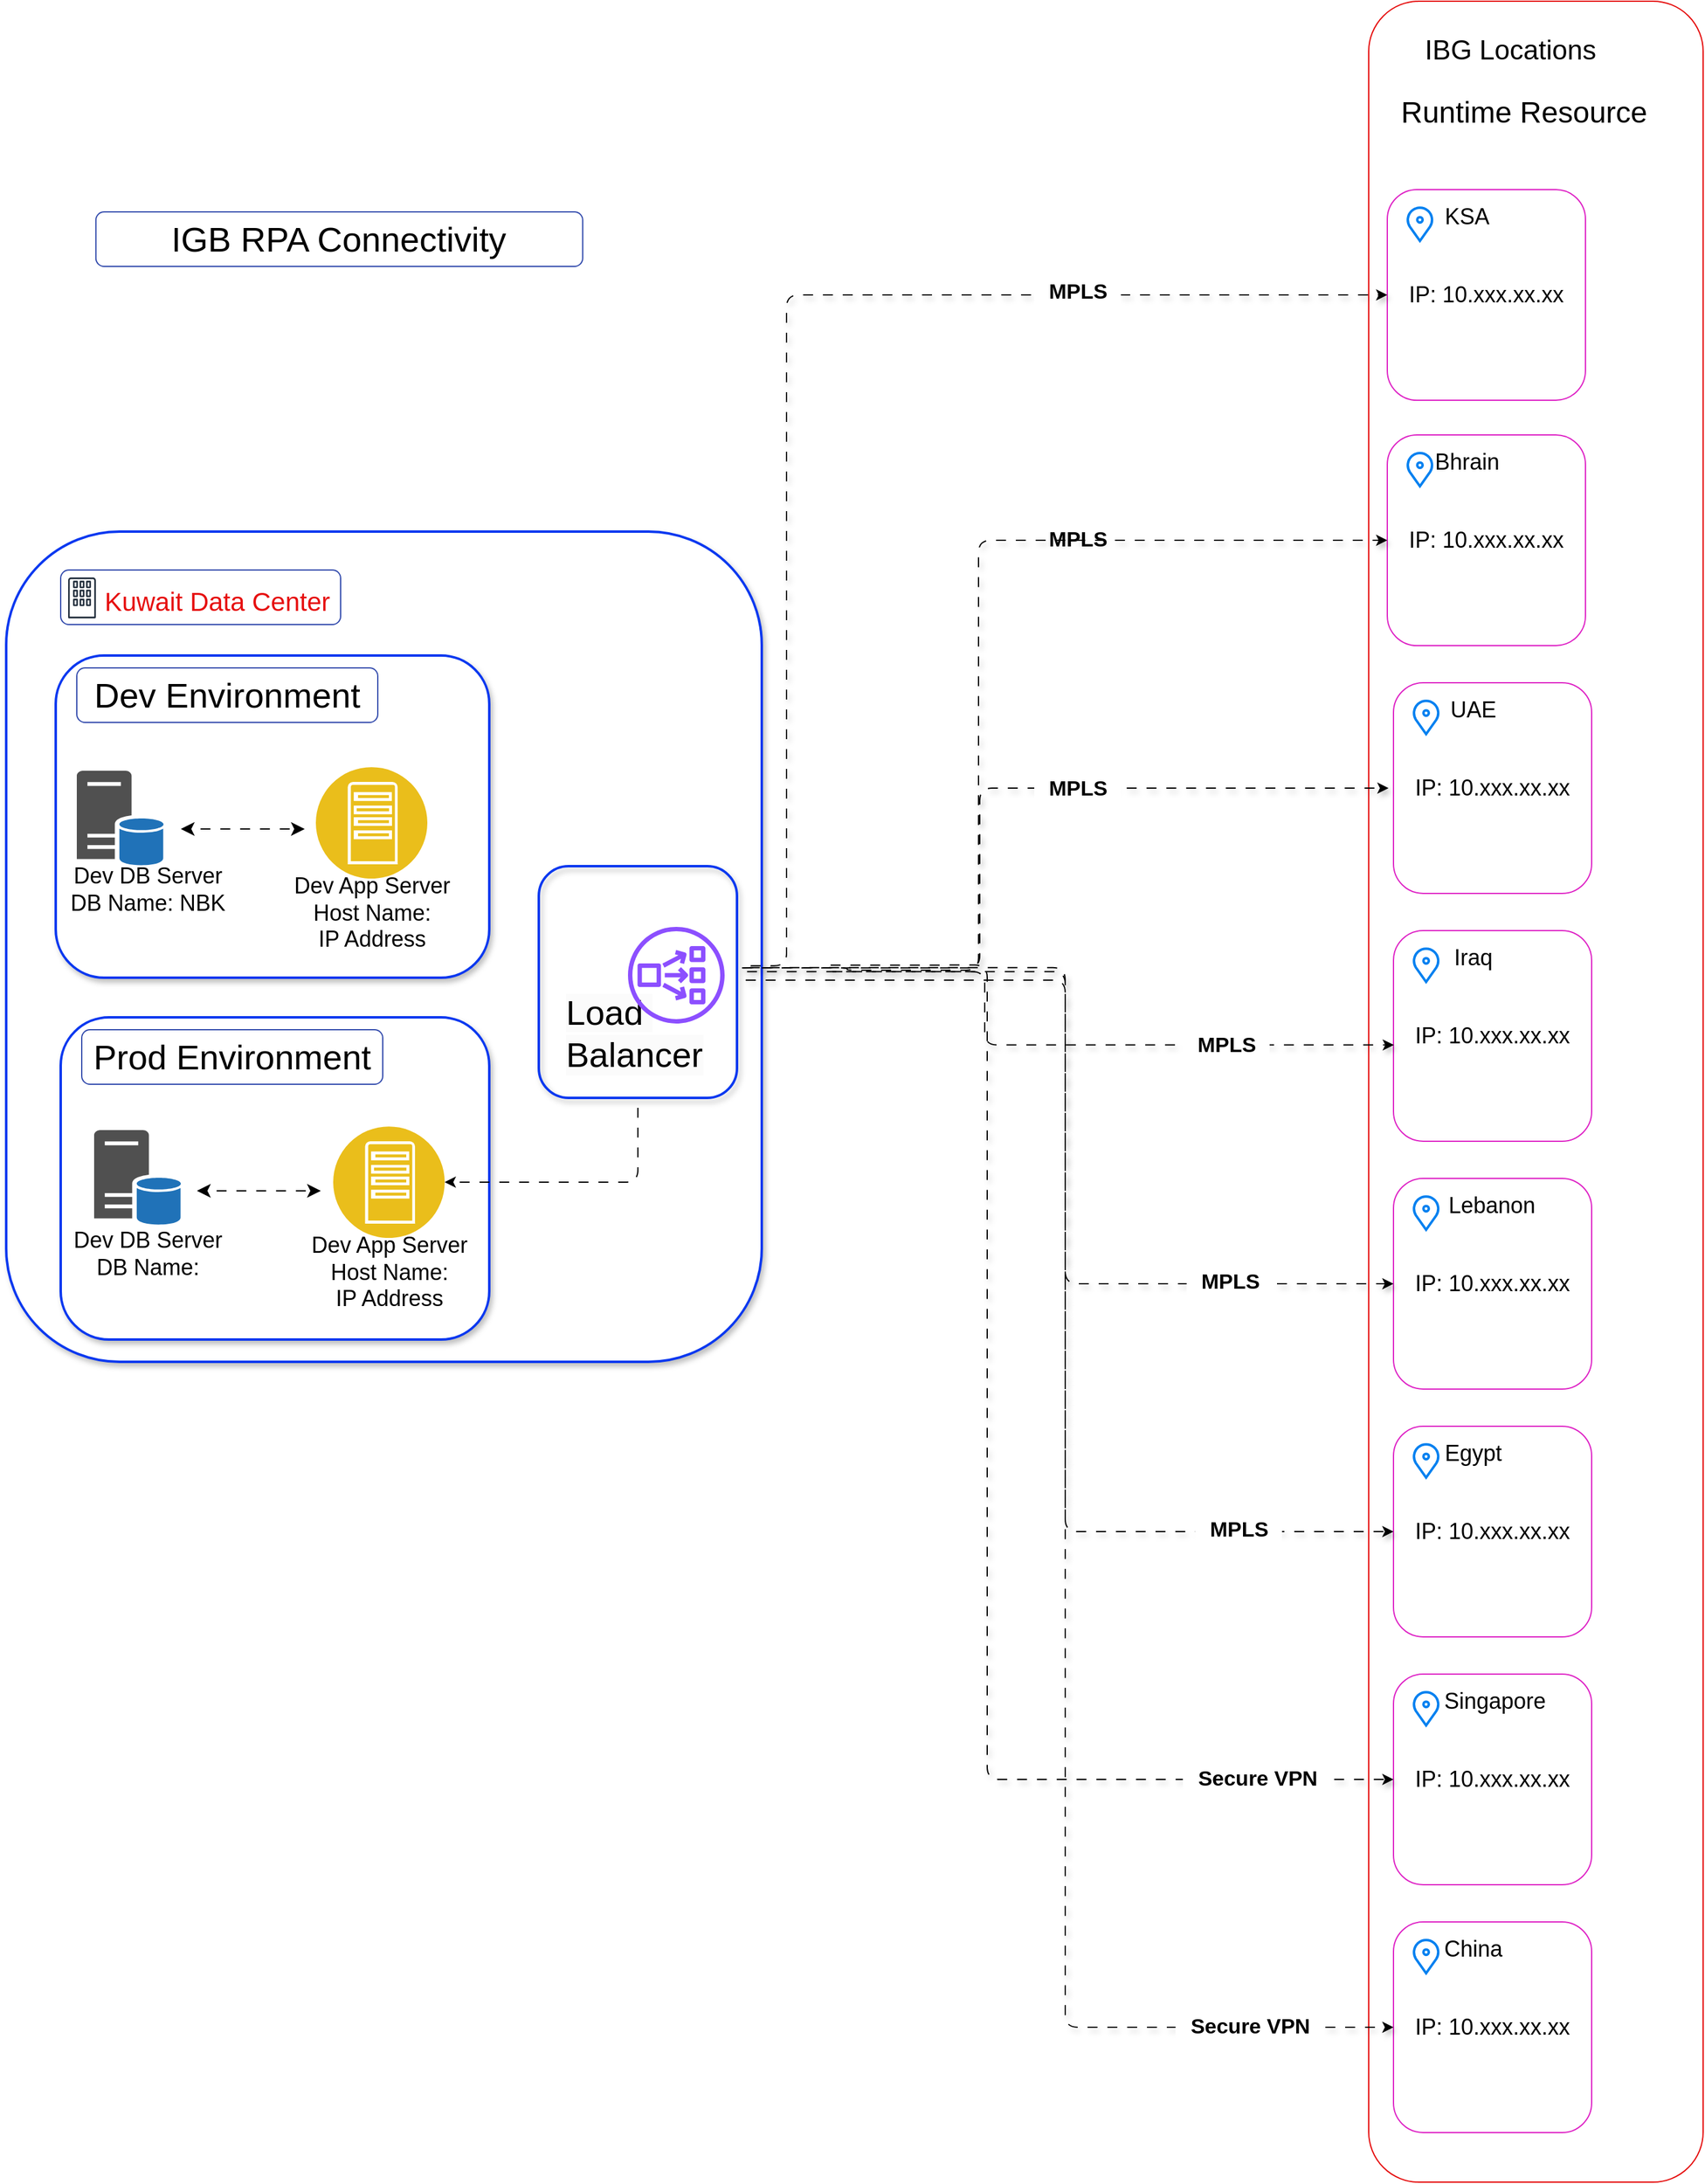 <mxfile version="26.1.0">
  <diagram id="l8hXMBHkgcEJcSW0mbfh" name="Page-1">
    <mxGraphModel dx="1737" dy="942" grid="1" gridSize="10" guides="1" tooltips="1" connect="1" arrows="1" fold="1" page="1" pageScale="1" pageWidth="1169" pageHeight="827" math="0" shadow="0">
      <root>
        <object label="" id="0">
          <mxCell />
        </object>
        <mxCell id="1" parent="0" />
        <mxCell id="91vOWmu6anMWhi9mx2zG-1" value="" style="whiteSpace=wrap;html=1;rounded=1;strokeColor=light-dark(#e50b0b, #ededed);" vertex="1" parent="1">
          <mxGeometry x="1230" y="90" width="270" height="1760" as="geometry" />
        </mxCell>
        <mxCell id="91vOWmu6anMWhi9mx2zG-5" value="" style="shape=image;html=1;verticalAlign=top;verticalLabelPosition=bottom;labelBackgroundColor=#ffffff;imageAspect=0;aspect=fixed;image=https://cdn4.iconfinder.com/data/icons/for-your-interface-free-samples/128/Globe-128.png" vertex="1" parent="1">
          <mxGeometry x="1236" y="116" width="28" height="28" as="geometry" />
        </mxCell>
        <mxCell id="91vOWmu6anMWhi9mx2zG-6" value="&lt;font style=&quot;font-size: 22px;&quot;&gt;IBG Locations&lt;/font&gt;" style="text;html=1;align=center;verticalAlign=middle;resizable=0;points=[];autosize=1;strokeColor=none;fillColor=none;" vertex="1" parent="1">
          <mxGeometry x="1264" y="110" width="160" height="40" as="geometry" />
        </mxCell>
        <mxCell id="91vOWmu6anMWhi9mx2zG-17" value="" style="group" vertex="1" connectable="0" parent="1">
          <mxGeometry x="1245" y="242" width="155" height="138" as="geometry" />
        </mxCell>
        <mxCell id="91vOWmu6anMWhi9mx2zG-2" value="&lt;div&gt;&lt;font style=&quot;font-size: 18px;&quot;&gt;IP: 10.xxx.xx.xx&lt;/font&gt;&lt;/div&gt;" style="whiteSpace=wrap;html=1;rounded=1;strokeColor=light-dark(#de21c5, #ededed);" vertex="1" parent="91vOWmu6anMWhi9mx2zG-17">
          <mxGeometry width="160" height="170" as="geometry" />
        </mxCell>
        <mxCell id="91vOWmu6anMWhi9mx2zG-3" value="" style="html=1;verticalLabelPosition=bottom;align=center;labelBackgroundColor=#ffffff;verticalAlign=top;strokeWidth=2;strokeColor=#0080F0;shadow=0;dashed=0;shape=mxgraph.ios7.icons.location;" vertex="1" parent="91vOWmu6anMWhi9mx2zG-17">
          <mxGeometry x="15.5" y="13.8" width="21.7" height="27.6" as="geometry" />
        </mxCell>
        <mxCell id="91vOWmu6anMWhi9mx2zG-7" value="&lt;font style=&quot;font-size: 18px;&quot;&gt;KSA&lt;/font&gt;" style="text;html=1;align=center;verticalAlign=middle;resizable=0;points=[];autosize=1;strokeColor=none;fillColor=none;" vertex="1" parent="91vOWmu6anMWhi9mx2zG-17">
          <mxGeometry x="33.75" y="1.9" width="60" height="40" as="geometry" />
        </mxCell>
        <mxCell id="91vOWmu6anMWhi9mx2zG-58" value="" style="whiteSpace=wrap;html=1;strokeColor=light-dark(#0a38f0, #ededed);gradientColor=none;rounded=1;shadow=1;strokeWidth=2;" vertex="1" parent="1">
          <mxGeometry x="130" y="518" width="610" height="670" as="geometry" />
        </mxCell>
        <mxCell id="91vOWmu6anMWhi9mx2zG-59" value="" style="whiteSpace=wrap;html=1;strokeColor=light-dark(#0a38f0, #ededed);gradientColor=none;rounded=1;shadow=1;strokeWidth=2;" vertex="1" parent="1">
          <mxGeometry x="170" y="618" width="350" height="260" as="geometry" />
        </mxCell>
        <mxCell id="91vOWmu6anMWhi9mx2zG-60" value="&lt;font style=&quot;font-size: 21px; color: light-dark(rgb(230, 15, 15), rgb(237, 237, 237));&quot;&gt;Kuwait Data Center&lt;/font&gt;" style="text;html=1;align=center;verticalAlign=middle;resizable=0;points=[];autosize=1;strokeColor=none;fillColor=default;" vertex="1" parent="1">
          <mxGeometry x="195" y="554" width="210" height="40" as="geometry" />
        </mxCell>
        <mxCell id="91vOWmu6anMWhi9mx2zG-61" value="" style="whiteSpace=wrap;html=1;fillColor=none;rounded=1;strokeColor=light-dark(#344cad, #ededed);" vertex="1" parent="1">
          <mxGeometry x="174" y="549" width="226" height="44" as="geometry" />
        </mxCell>
        <mxCell id="91vOWmu6anMWhi9mx2zG-62" value="" style="sketch=0;outlineConnect=0;fontColor=#232F3E;gradientColor=none;fillColor=#232F3D;strokeColor=none;dashed=0;verticalLabelPosition=bottom;verticalAlign=top;align=center;html=1;fontSize=12;fontStyle=0;aspect=fixed;pointerEvents=1;shape=mxgraph.aws4.corporate_data_center;" vertex="1" parent="1">
          <mxGeometry x="180" y="555" width="22.42" height="33" as="geometry" />
        </mxCell>
        <mxCell id="91vOWmu6anMWhi9mx2zG-64" value="" style="image;aspect=fixed;perimeter=ellipsePerimeter;html=1;align=center;shadow=0;dashed=0;fontColor=#4277BB;labelBackgroundColor=default;fontSize=12;spacingTop=3;image=img/lib/ibm/applications/app_server.svg;" vertex="1" parent="1">
          <mxGeometry x="380" y="708" width="90" height="90" as="geometry" />
        </mxCell>
        <mxCell id="91vOWmu6anMWhi9mx2zG-65" value="&lt;font style=&quot;font-size: 18px;&quot;&gt;Dev App Server&lt;/font&gt;&lt;div&gt;&lt;font style=&quot;font-size: 18px;&quot;&gt;Host Name:&lt;/font&gt;&lt;/div&gt;&lt;div&gt;&lt;font style=&quot;font-size: 18px;&quot;&gt;IP Address&lt;/font&gt;&lt;/div&gt;" style="text;html=1;align=center;verticalAlign=middle;resizable=0;points=[];autosize=1;strokeColor=none;fillColor=none;" vertex="1" parent="1">
          <mxGeometry x="350" y="786" width="150" height="80" as="geometry" />
        </mxCell>
        <mxCell id="91vOWmu6anMWhi9mx2zG-67" value="" style="sketch=0;shadow=0;dashed=0;html=1;strokeColor=none;fillColor=#505050;labelPosition=center;verticalLabelPosition=bottom;verticalAlign=top;outlineConnect=0;align=center;shape=mxgraph.office.databases.database_server_blue;" vertex="1" parent="1">
          <mxGeometry x="187" y="711" width="70" height="77" as="geometry" />
        </mxCell>
        <mxCell id="91vOWmu6anMWhi9mx2zG-68" value="&lt;font style=&quot;font-size: 18px;&quot;&gt;Dev DB Server&lt;/font&gt;&lt;div&gt;&lt;span style=&quot;font-size: 18px; background-color: transparent; color: light-dark(rgb(0, 0, 0), rgb(255, 255, 255));&quot;&gt;DB Name: NBK&lt;/span&gt;&lt;/div&gt;" style="text;html=1;align=center;verticalAlign=middle;resizable=0;points=[];autosize=1;strokeColor=none;fillColor=none;" vertex="1" parent="1">
          <mxGeometry x="169" y="777" width="150" height="60" as="geometry" />
        </mxCell>
        <mxCell id="91vOWmu6anMWhi9mx2zG-69" value="&lt;font style=&quot;font-size: 28px;&quot;&gt;Dev Environment&lt;/font&gt;" style="whiteSpace=wrap;html=1;fillColor=none;rounded=1;strokeColor=light-dark(#344cad, #ededed);" vertex="1" parent="1">
          <mxGeometry x="187" y="628" width="243" height="44" as="geometry" />
        </mxCell>
        <mxCell id="91vOWmu6anMWhi9mx2zG-70" value="" style="whiteSpace=wrap;html=1;strokeColor=light-dark(#0a38f0, #ededed);gradientColor=none;rounded=1;shadow=1;strokeWidth=2;" vertex="1" parent="1">
          <mxGeometry x="174" y="910" width="346" height="260" as="geometry" />
        </mxCell>
        <mxCell id="91vOWmu6anMWhi9mx2zG-71" value="&lt;font style=&quot;font-size: 28px;&quot;&gt;Prod Environment&lt;/font&gt;" style="whiteSpace=wrap;html=1;fillColor=none;rounded=1;strokeColor=light-dark(#344cad, #ededed);" vertex="1" parent="1">
          <mxGeometry x="191" y="920" width="243" height="44" as="geometry" />
        </mxCell>
        <mxCell id="91vOWmu6anMWhi9mx2zG-72" value="" style="image;aspect=fixed;perimeter=ellipsePerimeter;html=1;align=center;shadow=0;dashed=0;fontColor=#4277BB;labelBackgroundColor=default;fontSize=12;spacingTop=3;image=img/lib/ibm/applications/app_server.svg;" vertex="1" parent="1">
          <mxGeometry x="394" y="998" width="90" height="90" as="geometry" />
        </mxCell>
        <mxCell id="91vOWmu6anMWhi9mx2zG-73" value="&lt;font style=&quot;font-size: 18px;&quot;&gt;Dev App Server&lt;/font&gt;&lt;div&gt;&lt;font style=&quot;font-size: 18px;&quot;&gt;Host Name:&lt;/font&gt;&lt;/div&gt;&lt;div&gt;&lt;font style=&quot;font-size: 18px;&quot;&gt;IP Address&lt;/font&gt;&lt;/div&gt;" style="text;html=1;align=center;verticalAlign=middle;resizable=0;points=[];autosize=1;strokeColor=none;fillColor=none;" vertex="1" parent="1">
          <mxGeometry x="364" y="1076" width="150" height="80" as="geometry" />
        </mxCell>
        <mxCell id="91vOWmu6anMWhi9mx2zG-74" value="" style="sketch=0;shadow=0;dashed=0;html=1;strokeColor=none;fillColor=#505050;labelPosition=center;verticalLabelPosition=bottom;verticalAlign=top;outlineConnect=0;align=center;shape=mxgraph.office.databases.database_server_blue;" vertex="1" parent="1">
          <mxGeometry x="201" y="1001" width="70" height="77" as="geometry" />
        </mxCell>
        <mxCell id="91vOWmu6anMWhi9mx2zG-75" value="&lt;font style=&quot;font-size: 18px;&quot;&gt;Dev DB Server&lt;/font&gt;&lt;div&gt;&lt;font style=&quot;font-size: 18px;&quot;&gt;DB Name:&lt;/font&gt;&lt;/div&gt;" style="text;html=1;align=center;verticalAlign=middle;resizable=0;points=[];autosize=1;strokeColor=none;fillColor=none;" vertex="1" parent="1">
          <mxGeometry x="174" y="1071" width="140" height="60" as="geometry" />
        </mxCell>
        <mxCell id="91vOWmu6anMWhi9mx2zG-82" value="" style="group" vertex="1" connectable="0" parent="1">
          <mxGeometry x="560" y="788" width="160" height="187" as="geometry" />
        </mxCell>
        <mxCell id="91vOWmu6anMWhi9mx2zG-78" value="" style="whiteSpace=wrap;html=1;strokeColor=light-dark(#0a38f0, #ededed);gradientColor=none;rounded=1;shadow=1;strokeWidth=2;fillColor=none;" vertex="1" parent="91vOWmu6anMWhi9mx2zG-82">
          <mxGeometry width="160" height="187" as="geometry" />
        </mxCell>
        <mxCell id="91vOWmu6anMWhi9mx2zG-81" value="&lt;font style=&quot;forced-color-adjust: none; color: rgb(0, 0, 0); font-family: Helvetica; font-style: normal; font-variant-ligatures: normal; font-variant-caps: normal; font-weight: 400; letter-spacing: normal; orphans: 2; text-align: center; text-indent: 0px; text-transform: none; widows: 2; word-spacing: 0px; -webkit-text-stroke-width: 0px; white-space: normal; background-color: rgb(251, 251, 251); text-decoration-thickness: initial; text-decoration-style: initial; text-decoration-color: initial; font-size: 28px;&quot;&gt;Load&amp;nbsp;&lt;/font&gt;&lt;div style=&quot;forced-color-adjust: none; color: rgb(0, 0, 0); font-family: Helvetica; font-size: 12px; font-style: normal; font-variant-ligatures: normal; font-variant-caps: normal; font-weight: 400; letter-spacing: normal; orphans: 2; text-align: center; text-indent: 0px; text-transform: none; widows: 2; word-spacing: 0px; -webkit-text-stroke-width: 0px; white-space: normal; background-color: rgb(251, 251, 251); text-decoration-thickness: initial; text-decoration-style: initial; text-decoration-color: initial;&quot;&gt;&lt;font style=&quot;forced-color-adjust: none; font-size: 28px;&quot;&gt;Balancer&lt;/font&gt;&lt;/div&gt;" style="text;whiteSpace=wrap;html=1;" vertex="1" parent="91vOWmu6anMWhi9mx2zG-82">
          <mxGeometry x="20" y="94.5" width="140" height="90" as="geometry" />
        </mxCell>
        <mxCell id="91vOWmu6anMWhi9mx2zG-76" value="" style="sketch=0;outlineConnect=0;fontColor=#232F3E;gradientColor=none;fillColor=#8C4FFF;strokeColor=none;dashed=0;verticalLabelPosition=bottom;verticalAlign=top;align=center;html=1;fontSize=12;fontStyle=0;aspect=fixed;pointerEvents=1;shape=mxgraph.aws4.network_load_balancer;" vertex="1" parent="91vOWmu6anMWhi9mx2zG-82">
          <mxGeometry x="72" y="49" width="78" height="78" as="geometry" />
        </mxCell>
        <mxCell id="91vOWmu6anMWhi9mx2zG-84" value="" style="edgeStyle=none;orthogonalLoop=1;jettySize=auto;html=1;endArrow=classic;startArrow=classic;endSize=8;startSize=8;rounded=0;flowAnimation=1;" edge="1" parent="1">
          <mxGeometry width="100" relative="1" as="geometry">
            <mxPoint x="284" y="1050" as="sourcePoint" />
            <mxPoint x="384" y="1050" as="targetPoint" />
            <Array as="points" />
          </mxGeometry>
        </mxCell>
        <mxCell id="91vOWmu6anMWhi9mx2zG-85" value="" style="edgeStyle=none;orthogonalLoop=1;jettySize=auto;html=1;endArrow=classic;startArrow=classic;endSize=8;startSize=8;rounded=0;flowAnimation=1;" edge="1" parent="1">
          <mxGeometry width="100" relative="1" as="geometry">
            <mxPoint x="271" y="758" as="sourcePoint" />
            <mxPoint x="371" y="758" as="targetPoint" />
            <Array as="points" />
          </mxGeometry>
        </mxCell>
        <mxCell id="91vOWmu6anMWhi9mx2zG-88" value="" style="group" vertex="1" connectable="0" parent="1">
          <mxGeometry x="1245" y="440" width="155" height="138" as="geometry" />
        </mxCell>
        <mxCell id="91vOWmu6anMWhi9mx2zG-89" value="&lt;div&gt;&lt;font style=&quot;font-size: 18px;&quot;&gt;IP: 10.xxx.xx.xx&lt;/font&gt;&lt;/div&gt;" style="whiteSpace=wrap;html=1;rounded=1;strokeColor=light-dark(#de21c5, #ededed);" vertex="1" parent="91vOWmu6anMWhi9mx2zG-88">
          <mxGeometry width="160" height="170" as="geometry" />
        </mxCell>
        <mxCell id="91vOWmu6anMWhi9mx2zG-90" value="" style="html=1;verticalLabelPosition=bottom;align=center;labelBackgroundColor=#ffffff;verticalAlign=top;strokeWidth=2;strokeColor=#0080F0;shadow=0;dashed=0;shape=mxgraph.ios7.icons.location;" vertex="1" parent="91vOWmu6anMWhi9mx2zG-88">
          <mxGeometry x="15.5" y="13.8" width="21.7" height="27.6" as="geometry" />
        </mxCell>
        <mxCell id="91vOWmu6anMWhi9mx2zG-91" value="&lt;font style=&quot;font-size: 18px;&quot;&gt;Bhrain&lt;/font&gt;" style="text;html=1;align=center;verticalAlign=middle;resizable=0;points=[];autosize=1;strokeColor=none;fillColor=none;" vertex="1" parent="91vOWmu6anMWhi9mx2zG-88">
          <mxGeometry x="23.75" y="1.9" width="80" height="40" as="geometry" />
        </mxCell>
        <mxCell id="91vOWmu6anMWhi9mx2zG-92" value="" style="group" vertex="1" connectable="0" parent="1">
          <mxGeometry x="1250" y="640" width="155" height="138" as="geometry" />
        </mxCell>
        <mxCell id="91vOWmu6anMWhi9mx2zG-93" value="&lt;div&gt;&lt;font style=&quot;font-size: 18px;&quot;&gt;IP: 10.xxx.xx.xx&lt;/font&gt;&lt;/div&gt;" style="whiteSpace=wrap;html=1;rounded=1;strokeColor=light-dark(#de21c5, #ededed);" vertex="1" parent="91vOWmu6anMWhi9mx2zG-92">
          <mxGeometry width="160" height="170" as="geometry" />
        </mxCell>
        <mxCell id="91vOWmu6anMWhi9mx2zG-94" value="" style="html=1;verticalLabelPosition=bottom;align=center;labelBackgroundColor=#ffffff;verticalAlign=top;strokeWidth=2;strokeColor=#0080F0;shadow=0;dashed=0;shape=mxgraph.ios7.icons.location;" vertex="1" parent="91vOWmu6anMWhi9mx2zG-92">
          <mxGeometry x="15.5" y="13.8" width="21.7" height="27.6" as="geometry" />
        </mxCell>
        <mxCell id="91vOWmu6anMWhi9mx2zG-95" value="&lt;font style=&quot;font-size: 18px;&quot;&gt;UAE&lt;/font&gt;" style="text;html=1;align=center;verticalAlign=middle;resizable=0;points=[];autosize=1;strokeColor=none;fillColor=none;" vertex="1" parent="91vOWmu6anMWhi9mx2zG-92">
          <mxGeometry x="33.75" y="1.9" width="60" height="40" as="geometry" />
        </mxCell>
        <mxCell id="91vOWmu6anMWhi9mx2zG-97" value="" style="group" vertex="1" connectable="0" parent="1">
          <mxGeometry x="1250" y="840" width="155" height="138" as="geometry" />
        </mxCell>
        <mxCell id="91vOWmu6anMWhi9mx2zG-98" value="&lt;div&gt;&lt;font style=&quot;font-size: 18px;&quot;&gt;IP: 10.xxx.xx.xx&lt;/font&gt;&lt;/div&gt;" style="whiteSpace=wrap;html=1;rounded=1;strokeColor=light-dark(#de21c5, #ededed);" vertex="1" parent="91vOWmu6anMWhi9mx2zG-97">
          <mxGeometry width="160" height="170" as="geometry" />
        </mxCell>
        <mxCell id="91vOWmu6anMWhi9mx2zG-99" value="" style="html=1;verticalLabelPosition=bottom;align=center;labelBackgroundColor=#ffffff;verticalAlign=top;strokeWidth=2;strokeColor=#0080F0;shadow=0;dashed=0;shape=mxgraph.ios7.icons.location;" vertex="1" parent="91vOWmu6anMWhi9mx2zG-97">
          <mxGeometry x="15.5" y="13.8" width="21.7" height="27.6" as="geometry" />
        </mxCell>
        <mxCell id="91vOWmu6anMWhi9mx2zG-100" value="&lt;font style=&quot;font-size: 18px;&quot;&gt;Iraq&lt;/font&gt;" style="text;html=1;align=center;verticalAlign=middle;resizable=0;points=[];autosize=1;strokeColor=none;fillColor=none;" vertex="1" parent="91vOWmu6anMWhi9mx2zG-97">
          <mxGeometry x="38.75" y="1.9" width="50" height="40" as="geometry" />
        </mxCell>
        <mxCell id="91vOWmu6anMWhi9mx2zG-103" value="" style="group" vertex="1" connectable="0" parent="1">
          <mxGeometry x="1250" y="1040" width="155" height="138" as="geometry" />
        </mxCell>
        <mxCell id="91vOWmu6anMWhi9mx2zG-104" value="&lt;div&gt;&lt;font style=&quot;font-size: 18px;&quot;&gt;IP: 10.xxx.xx.xx&lt;/font&gt;&lt;/div&gt;" style="whiteSpace=wrap;html=1;rounded=1;strokeColor=light-dark(#de21c5, #ededed);" vertex="1" parent="91vOWmu6anMWhi9mx2zG-103">
          <mxGeometry width="160" height="170" as="geometry" />
        </mxCell>
        <mxCell id="91vOWmu6anMWhi9mx2zG-105" value="" style="html=1;verticalLabelPosition=bottom;align=center;labelBackgroundColor=#ffffff;verticalAlign=top;strokeWidth=2;strokeColor=#0080F0;shadow=0;dashed=0;shape=mxgraph.ios7.icons.location;" vertex="1" parent="91vOWmu6anMWhi9mx2zG-103">
          <mxGeometry x="15.5" y="13.8" width="21.7" height="27.6" as="geometry" />
        </mxCell>
        <mxCell id="91vOWmu6anMWhi9mx2zG-106" value="&lt;font style=&quot;font-size: 18px;&quot;&gt;&amp;nbsp; &amp;nbsp; &amp;nbsp; Lebanon&lt;/font&gt;" style="text;html=1;align=center;verticalAlign=middle;resizable=0;points=[];autosize=1;strokeColor=none;fillColor=none;" vertex="1" parent="91vOWmu6anMWhi9mx2zG-103">
          <mxGeometry x="3.75" y="1.9" width="120" height="40" as="geometry" />
        </mxCell>
        <mxCell id="91vOWmu6anMWhi9mx2zG-107" value="" style="group" vertex="1" connectable="0" parent="1">
          <mxGeometry x="1250" y="1240" width="155" height="138" as="geometry" />
        </mxCell>
        <mxCell id="91vOWmu6anMWhi9mx2zG-108" value="&lt;div&gt;&lt;font style=&quot;font-size: 18px;&quot;&gt;IP: 10.xxx.xx.xx&lt;/font&gt;&lt;/div&gt;" style="whiteSpace=wrap;html=1;rounded=1;strokeColor=light-dark(#de21c5, #ededed);" vertex="1" parent="91vOWmu6anMWhi9mx2zG-107">
          <mxGeometry width="160" height="170" as="geometry" />
        </mxCell>
        <mxCell id="91vOWmu6anMWhi9mx2zG-109" value="" style="html=1;verticalLabelPosition=bottom;align=center;labelBackgroundColor=#ffffff;verticalAlign=top;strokeWidth=2;strokeColor=#0080F0;shadow=0;dashed=0;shape=mxgraph.ios7.icons.location;" vertex="1" parent="91vOWmu6anMWhi9mx2zG-107">
          <mxGeometry x="15.5" y="13.8" width="21.7" height="27.6" as="geometry" />
        </mxCell>
        <mxCell id="91vOWmu6anMWhi9mx2zG-110" value="&lt;font style=&quot;font-size: 18px;&quot;&gt;Egypt&lt;/font&gt;" style="text;html=1;align=center;verticalAlign=middle;resizable=0;points=[];autosize=1;strokeColor=none;fillColor=none;" vertex="1" parent="91vOWmu6anMWhi9mx2zG-107">
          <mxGeometry x="28.75" y="1.9" width="70" height="40" as="geometry" />
        </mxCell>
        <mxCell id="91vOWmu6anMWhi9mx2zG-111" value="" style="group" vertex="1" connectable="0" parent="1">
          <mxGeometry x="1250" y="1440" width="155" height="138" as="geometry" />
        </mxCell>
        <mxCell id="91vOWmu6anMWhi9mx2zG-112" value="&lt;div&gt;&lt;font style=&quot;font-size: 18px;&quot;&gt;IP: 10.xxx.xx.xx&lt;/font&gt;&lt;/div&gt;" style="whiteSpace=wrap;html=1;rounded=1;strokeColor=light-dark(#de21c5, #ededed);" vertex="1" parent="91vOWmu6anMWhi9mx2zG-111">
          <mxGeometry width="160" height="170" as="geometry" />
        </mxCell>
        <mxCell id="91vOWmu6anMWhi9mx2zG-113" value="" style="html=1;verticalLabelPosition=bottom;align=center;labelBackgroundColor=#ffffff;verticalAlign=top;strokeWidth=2;strokeColor=#0080F0;shadow=0;dashed=0;shape=mxgraph.ios7.icons.location;" vertex="1" parent="91vOWmu6anMWhi9mx2zG-111">
          <mxGeometry x="15.5" y="13.8" width="21.7" height="27.6" as="geometry" />
        </mxCell>
        <mxCell id="91vOWmu6anMWhi9mx2zG-114" value="&lt;font style=&quot;font-size: 18px;&quot;&gt;&amp;nbsp; &amp;nbsp; &amp;nbsp; &amp;nbsp;Singapore&lt;/font&gt;" style="text;html=1;align=center;verticalAlign=middle;resizable=0;points=[];autosize=1;strokeColor=none;fillColor=none;" vertex="1" parent="91vOWmu6anMWhi9mx2zG-111">
          <mxGeometry x="-6.25" y="1.9" width="140" height="40" as="geometry" />
        </mxCell>
        <mxCell id="91vOWmu6anMWhi9mx2zG-115" value="" style="group" vertex="1" connectable="0" parent="1">
          <mxGeometry x="1250" y="1640" width="155" height="138" as="geometry" />
        </mxCell>
        <mxCell id="91vOWmu6anMWhi9mx2zG-116" value="&lt;div&gt;&lt;font style=&quot;font-size: 18px;&quot;&gt;IP: 10.xxx.xx.xx&lt;/font&gt;&lt;/div&gt;" style="whiteSpace=wrap;html=1;rounded=1;strokeColor=light-dark(#de21c5, #ededed);" vertex="1" parent="91vOWmu6anMWhi9mx2zG-115">
          <mxGeometry width="160" height="170" as="geometry" />
        </mxCell>
        <mxCell id="91vOWmu6anMWhi9mx2zG-117" value="" style="html=1;verticalLabelPosition=bottom;align=center;labelBackgroundColor=#ffffff;verticalAlign=top;strokeWidth=2;strokeColor=#0080F0;shadow=0;dashed=0;shape=mxgraph.ios7.icons.location;" vertex="1" parent="91vOWmu6anMWhi9mx2zG-115">
          <mxGeometry x="15.5" y="13.8" width="21.7" height="27.6" as="geometry" />
        </mxCell>
        <mxCell id="91vOWmu6anMWhi9mx2zG-118" value="&lt;font style=&quot;font-size: 18px;&quot;&gt;China&lt;/font&gt;" style="text;html=1;align=center;verticalAlign=middle;resizable=0;points=[];autosize=1;strokeColor=none;fillColor=none;" vertex="1" parent="91vOWmu6anMWhi9mx2zG-115">
          <mxGeometry x="28.75" y="1.9" width="70" height="40" as="geometry" />
        </mxCell>
        <mxCell id="91vOWmu6anMWhi9mx2zG-120" style="edgeStyle=orthogonalEdgeStyle;rounded=1;orthogonalLoop=1;jettySize=auto;html=1;entryX=0;entryY=0.5;entryDx=0;entryDy=0;shadow=1;flowAnimation=1;exitX=1.019;exitY=0.43;exitDx=0;exitDy=0;exitPerimeter=0;" edge="1" parent="1" source="91vOWmu6anMWhi9mx2zG-78" target="91vOWmu6anMWhi9mx2zG-2">
          <mxGeometry relative="1" as="geometry">
            <mxPoint x="1112.2" y="336.88" as="sourcePoint" />
            <Array as="points">
              <mxPoint x="760" y="868" />
              <mxPoint x="760" y="327" />
            </Array>
          </mxGeometry>
        </mxCell>
        <mxCell id="91vOWmu6anMWhi9mx2zG-125" style="edgeStyle=orthogonalEdgeStyle;rounded=1;orthogonalLoop=1;jettySize=auto;html=1;shadow=1;flowAnimation=1;entryX=0;entryY=0.5;entryDx=0;entryDy=0;exitX=1;exitY=0.439;exitDx=0;exitDy=0;exitPerimeter=0;" edge="1" parent="1">
          <mxGeometry relative="1" as="geometry">
            <mxPoint x="716" y="870.093" as="sourcePoint" />
            <mxPoint x="1246" y="725" as="targetPoint" />
            <Array as="points">
              <mxPoint x="916" y="870" />
              <mxPoint x="916" y="725" />
            </Array>
          </mxGeometry>
        </mxCell>
        <mxCell id="91vOWmu6anMWhi9mx2zG-126" style="edgeStyle=orthogonalEdgeStyle;rounded=1;orthogonalLoop=1;jettySize=auto;html=1;shadow=1;flowAnimation=1;entryX=0.002;entryY=0.543;entryDx=0;entryDy=0;entryPerimeter=0;exitX=1.019;exitY=0.455;exitDx=0;exitDy=0;exitPerimeter=0;" edge="1" parent="1" target="91vOWmu6anMWhi9mx2zG-98">
          <mxGeometry relative="1" as="geometry">
            <mxPoint x="789.04" y="873.085" as="sourcePoint" />
            <mxPoint x="988" y="950" as="targetPoint" />
            <Array as="points">
              <mxPoint x="920" y="873" />
              <mxPoint x="920" y="932" />
            </Array>
          </mxGeometry>
        </mxCell>
        <mxCell id="91vOWmu6anMWhi9mx2zG-127" style="edgeStyle=orthogonalEdgeStyle;rounded=1;orthogonalLoop=1;jettySize=auto;html=1;shadow=1;flowAnimation=1;entryX=0;entryY=0.5;entryDx=0;entryDy=0;exitX=1.001;exitY=0.455;exitDx=0;exitDy=0;exitPerimeter=0;" edge="1" parent="1" source="91vOWmu6anMWhi9mx2zG-78" target="91vOWmu6anMWhi9mx2zG-104">
          <mxGeometry relative="1" as="geometry">
            <mxPoint x="787.44" y="873.459" as="sourcePoint" />
            <mxPoint x="998" y="1160" as="targetPoint" />
          </mxGeometry>
        </mxCell>
        <mxCell id="91vOWmu6anMWhi9mx2zG-128" style="edgeStyle=orthogonalEdgeStyle;rounded=1;orthogonalLoop=1;jettySize=auto;html=1;entryX=0;entryY=0.5;entryDx=0;entryDy=0;shadow=1;flowAnimation=1;exitX=1;exitY=0.5;exitDx=0;exitDy=0;" edge="1" parent="1" source="91vOWmu6anMWhi9mx2zG-78" target="91vOWmu6anMWhi9mx2zG-108">
          <mxGeometry relative="1" as="geometry">
            <mxPoint x="786" y="881.5" as="sourcePoint" />
            <mxPoint x="1008" y="371" as="targetPoint" />
            <Array as="points">
              <mxPoint x="720" y="880" />
              <mxPoint x="985" y="880" />
              <mxPoint x="985" y="1325" />
            </Array>
          </mxGeometry>
        </mxCell>
        <mxCell id="91vOWmu6anMWhi9mx2zG-129" style="edgeStyle=orthogonalEdgeStyle;rounded=1;orthogonalLoop=1;jettySize=auto;html=1;entryX=0;entryY=0.5;entryDx=0;entryDy=0;shadow=1;flowAnimation=1;exitX=1.01;exitY=0.427;exitDx=0;exitDy=0;exitPerimeter=0;" edge="1" parent="1" target="91vOWmu6anMWhi9mx2zG-112">
          <mxGeometry relative="1" as="geometry">
            <mxPoint x="787.6" y="867.849" as="sourcePoint" />
            <mxPoint x="996" y="1588" as="targetPoint" />
            <Array as="points">
              <mxPoint x="922" y="868" />
              <mxPoint x="922" y="1525" />
            </Array>
          </mxGeometry>
        </mxCell>
        <mxCell id="91vOWmu6anMWhi9mx2zG-130" style="edgeStyle=orthogonalEdgeStyle;rounded=1;orthogonalLoop=1;jettySize=auto;html=1;shadow=1;flowAnimation=1;entryX=0;entryY=0.5;entryDx=0;entryDy=0;exitX=1.015;exitY=0.438;exitDx=0;exitDy=0;exitPerimeter=0;" edge="1" parent="1" source="91vOWmu6anMWhi9mx2zG-78" target="91vOWmu6anMWhi9mx2zG-116">
          <mxGeometry relative="1" as="geometry">
            <mxPoint x="786.96" y="867.849" as="sourcePoint" />
            <mxPoint x="996" y="1781" as="targetPoint" />
          </mxGeometry>
        </mxCell>
        <mxCell id="91vOWmu6anMWhi9mx2zG-132" style="edgeStyle=orthogonalEdgeStyle;rounded=1;orthogonalLoop=1;jettySize=auto;html=1;exitX=0.5;exitY=1;exitDx=0;exitDy=0;entryX=1;entryY=0.5;entryDx=0;entryDy=0;curved=0;flowAnimation=1;" edge="1" parent="1" source="91vOWmu6anMWhi9mx2zG-78" target="91vOWmu6anMWhi9mx2zG-72">
          <mxGeometry relative="1" as="geometry" />
        </mxCell>
        <mxCell id="91vOWmu6anMWhi9mx2zG-137" value="&lt;font style=&quot;font-size: 24px;&quot;&gt;Runtime Resource&lt;/font&gt;" style="text;html=1;align=center;verticalAlign=middle;resizable=0;points=[];autosize=1;strokeColor=none;fillColor=none;" vertex="1" parent="1">
          <mxGeometry x="1245" y="160" width="220" height="40" as="geometry" />
        </mxCell>
        <mxCell id="91vOWmu6anMWhi9mx2zG-138" value="&lt;font style=&quot;font-size: 28px;&quot;&gt;IGB RPA Connectivity&lt;/font&gt;" style="whiteSpace=wrap;html=1;fillColor=none;rounded=1;strokeColor=light-dark(#344cad, #ededed);" vertex="1" parent="1">
          <mxGeometry x="202.42" y="260" width="393" height="44" as="geometry" />
        </mxCell>
        <mxCell id="91vOWmu6anMWhi9mx2zG-141" value="MPLS" style="text;html=1;align=center;verticalAlign=middle;resizable=0;points=[];autosize=1;strokeColor=none;fillColor=default;fontSize=17;fontStyle=1" vertex="1" parent="1">
          <mxGeometry x="960" y="310" width="70" height="30" as="geometry" />
        </mxCell>
        <mxCell id="91vOWmu6anMWhi9mx2zG-143" value="MPLS" style="text;html=1;align=center;verticalAlign=middle;resizable=0;points=[];autosize=1;strokeColor=none;fillColor=default;fontSize=17;fontStyle=1" vertex="1" parent="1">
          <mxGeometry x="960" y="510" width="70" height="30" as="geometry" />
        </mxCell>
        <mxCell id="91vOWmu6anMWhi9mx2zG-146" value="MPLS" style="text;html=1;align=center;verticalAlign=middle;resizable=0;points=[];autosize=1;strokeColor=none;fillColor=default;fontSize=17;fontStyle=1" vertex="1" parent="1">
          <mxGeometry x="960" y="711" width="70" height="30" as="geometry" />
        </mxCell>
        <mxCell id="91vOWmu6anMWhi9mx2zG-124" style="edgeStyle=orthogonalEdgeStyle;rounded=1;orthogonalLoop=1;jettySize=auto;html=1;shadow=1;flowAnimation=1;entryX=0;entryY=0.5;entryDx=0;entryDy=0;exitX=1;exitY=0.462;exitDx=0;exitDy=0;exitPerimeter=0;" edge="1" parent="1" source="91vOWmu6anMWhi9mx2zG-78" target="91vOWmu6anMWhi9mx2zG-89">
          <mxGeometry relative="1" as="geometry">
            <mxPoint x="799.01" y="878" as="sourcePoint" />
            <mxPoint x="1210" y="530" as="targetPoint" />
            <Array as="points">
              <mxPoint x="720" y="870" />
              <mxPoint x="809" y="870" />
              <mxPoint x="809" y="872" />
              <mxPoint x="915" y="872" />
              <mxPoint x="915" y="525" />
            </Array>
          </mxGeometry>
        </mxCell>
        <mxCell id="91vOWmu6anMWhi9mx2zG-151" value="MPLS" style="text;html=1;align=center;verticalAlign=middle;resizable=0;points=[];autosize=1;strokeColor=none;fillColor=default;fontSize=17;fontStyle=1" vertex="1" parent="1">
          <mxGeometry x="1083" y="1109" width="70" height="30" as="geometry" />
        </mxCell>
        <mxCell id="91vOWmu6anMWhi9mx2zG-153" value="MPLS" style="text;html=1;align=center;verticalAlign=middle;resizable=0;points=[];autosize=1;strokeColor=none;fillColor=default;fontSize=17;fontStyle=1" vertex="1" parent="1">
          <mxGeometry x="1080" y="918" width="70" height="30" as="geometry" />
        </mxCell>
        <mxCell id="91vOWmu6anMWhi9mx2zG-154" value="Secure VPN" style="text;html=1;align=center;verticalAlign=middle;resizable=0;points=[];autosize=1;strokeColor=none;fillColor=default;fontSize=17;fontStyle=1" vertex="1" parent="1">
          <mxGeometry x="1074" y="1710" width="120" height="30" as="geometry" />
        </mxCell>
        <mxCell id="91vOWmu6anMWhi9mx2zG-155" value="Secure VPN" style="text;html=1;align=center;verticalAlign=middle;resizable=0;points=[];autosize=1;strokeColor=none;fillColor=default;fontSize=17;fontStyle=1" vertex="1" parent="1">
          <mxGeometry x="1080" y="1510" width="120" height="30" as="geometry" />
        </mxCell>
        <mxCell id="91vOWmu6anMWhi9mx2zG-156" value="MPLS" style="text;html=1;align=center;verticalAlign=middle;resizable=0;points=[];autosize=1;strokeColor=none;fillColor=default;fontSize=17;fontStyle=1" vertex="1" parent="1">
          <mxGeometry x="1090" y="1309" width="70" height="30" as="geometry" />
        </mxCell>
      </root>
    </mxGraphModel>
  </diagram>
</mxfile>
